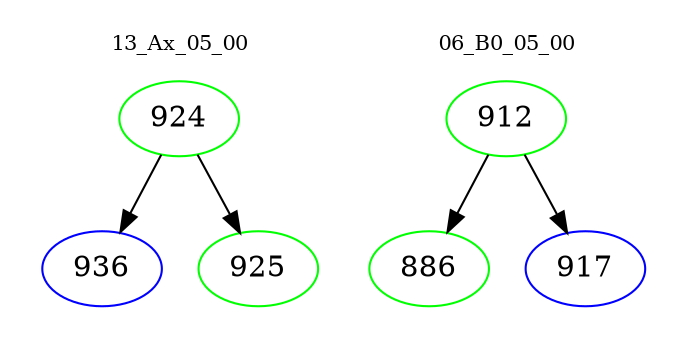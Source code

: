 digraph{
subgraph cluster_0 {
color = white
label = "13_Ax_05_00";
fontsize=10;
T0_924 [label="924", color="green"]
T0_924 -> T0_936 [color="black"]
T0_936 [label="936", color="blue"]
T0_924 -> T0_925 [color="black"]
T0_925 [label="925", color="green"]
}
subgraph cluster_1 {
color = white
label = "06_B0_05_00";
fontsize=10;
T1_912 [label="912", color="green"]
T1_912 -> T1_886 [color="black"]
T1_886 [label="886", color="green"]
T1_912 -> T1_917 [color="black"]
T1_917 [label="917", color="blue"]
}
}
